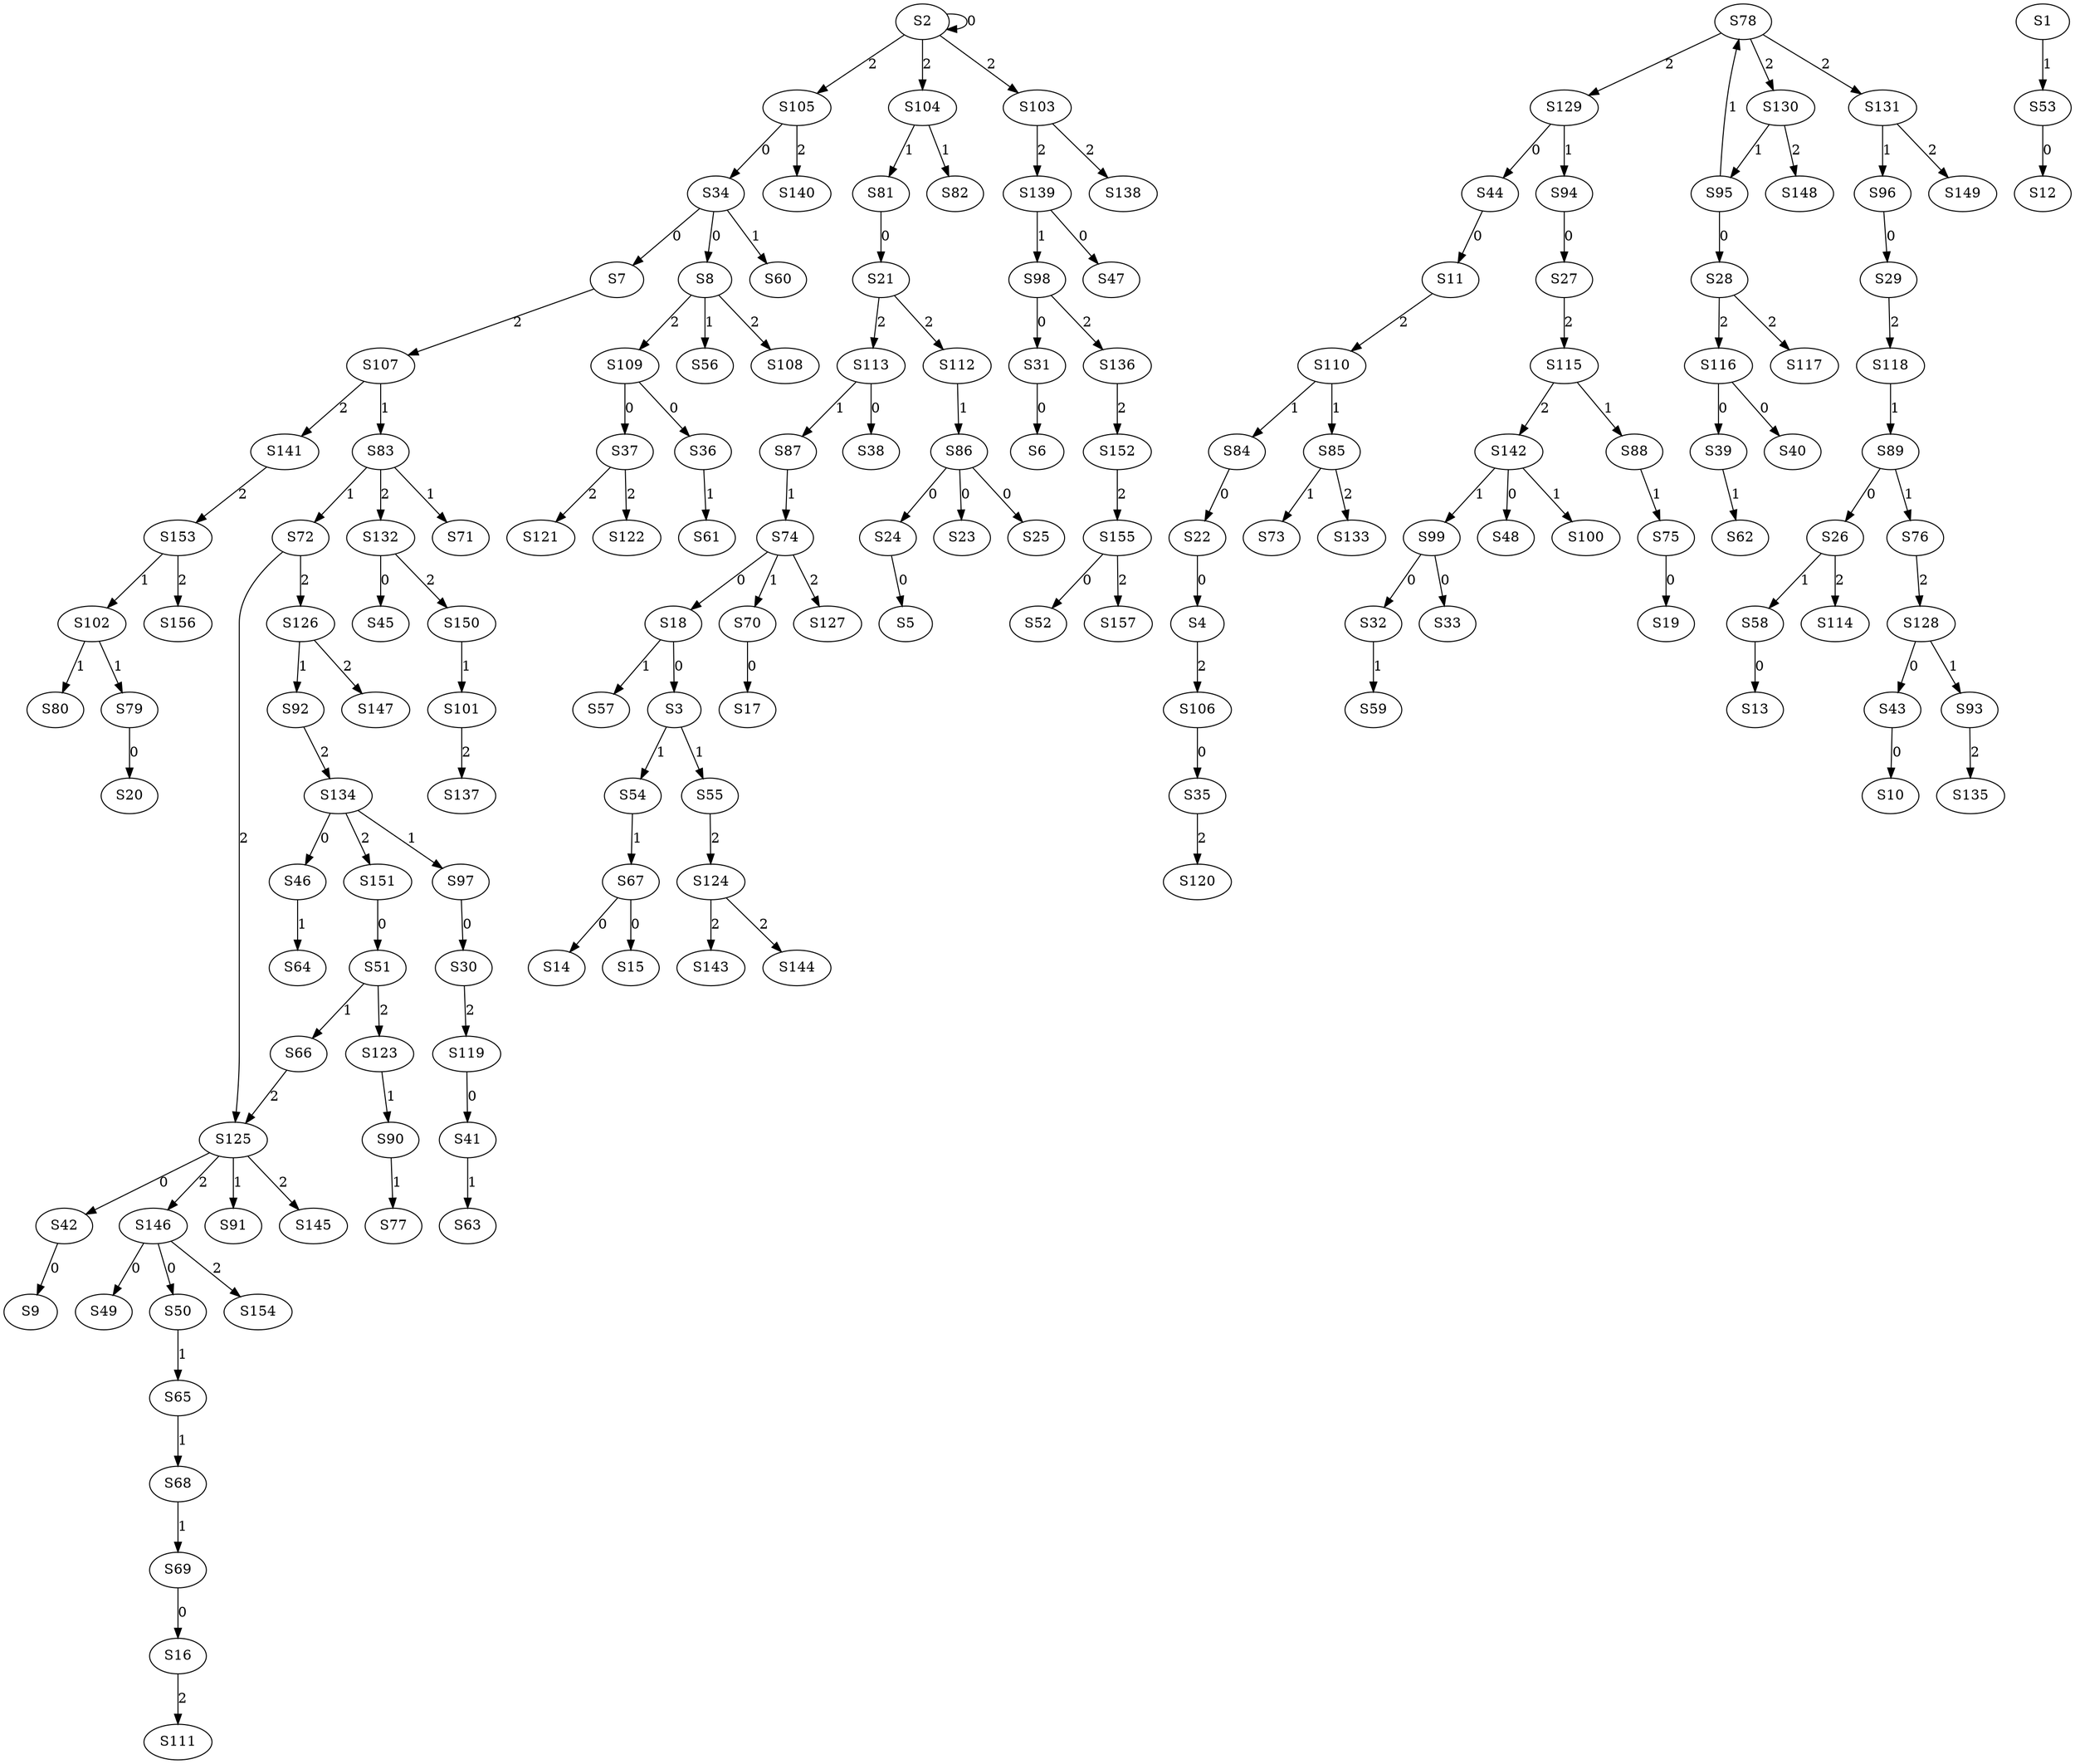 strict digraph {
	S2 -> S2 [ label = 0 ];
	S18 -> S3 [ label = 0 ];
	S22 -> S4 [ label = 0 ];
	S24 -> S5 [ label = 0 ];
	S31 -> S6 [ label = 0 ];
	S34 -> S7 [ label = 0 ];
	S34 -> S8 [ label = 0 ];
	S42 -> S9 [ label = 0 ];
	S43 -> S10 [ label = 0 ];
	S44 -> S11 [ label = 0 ];
	S53 -> S12 [ label = 0 ];
	S58 -> S13 [ label = 0 ];
	S67 -> S14 [ label = 0 ];
	S67 -> S15 [ label = 0 ];
	S69 -> S16 [ label = 0 ];
	S70 -> S17 [ label = 0 ];
	S74 -> S18 [ label = 0 ];
	S75 -> S19 [ label = 0 ];
	S79 -> S20 [ label = 0 ];
	S81 -> S21 [ label = 0 ];
	S84 -> S22 [ label = 0 ];
	S86 -> S23 [ label = 0 ];
	S86 -> S24 [ label = 0 ];
	S86 -> S25 [ label = 0 ];
	S89 -> S26 [ label = 0 ];
	S94 -> S27 [ label = 0 ];
	S95 -> S28 [ label = 0 ];
	S96 -> S29 [ label = 0 ];
	S97 -> S30 [ label = 0 ];
	S98 -> S31 [ label = 0 ];
	S99 -> S32 [ label = 0 ];
	S99 -> S33 [ label = 0 ];
	S105 -> S34 [ label = 0 ];
	S106 -> S35 [ label = 0 ];
	S109 -> S36 [ label = 0 ];
	S109 -> S37 [ label = 0 ];
	S113 -> S38 [ label = 0 ];
	S116 -> S39 [ label = 0 ];
	S116 -> S40 [ label = 0 ];
	S119 -> S41 [ label = 0 ];
	S125 -> S42 [ label = 0 ];
	S128 -> S43 [ label = 0 ];
	S129 -> S44 [ label = 0 ];
	S132 -> S45 [ label = 0 ];
	S134 -> S46 [ label = 0 ];
	S139 -> S47 [ label = 0 ];
	S142 -> S48 [ label = 0 ];
	S146 -> S49 [ label = 0 ];
	S146 -> S50 [ label = 0 ];
	S151 -> S51 [ label = 0 ];
	S155 -> S52 [ label = 0 ];
	S1 -> S53 [ label = 1 ];
	S3 -> S54 [ label = 1 ];
	S3 -> S55 [ label = 1 ];
	S8 -> S56 [ label = 1 ];
	S18 -> S57 [ label = 1 ];
	S26 -> S58 [ label = 1 ];
	S32 -> S59 [ label = 1 ];
	S34 -> S60 [ label = 1 ];
	S36 -> S61 [ label = 1 ];
	S39 -> S62 [ label = 1 ];
	S41 -> S63 [ label = 1 ];
	S46 -> S64 [ label = 1 ];
	S50 -> S65 [ label = 1 ];
	S51 -> S66 [ label = 1 ];
	S54 -> S67 [ label = 1 ];
	S65 -> S68 [ label = 1 ];
	S68 -> S69 [ label = 1 ];
	S74 -> S70 [ label = 1 ];
	S83 -> S71 [ label = 1 ];
	S83 -> S72 [ label = 1 ];
	S85 -> S73 [ label = 1 ];
	S87 -> S74 [ label = 1 ];
	S88 -> S75 [ label = 1 ];
	S89 -> S76 [ label = 1 ];
	S90 -> S77 [ label = 1 ];
	S95 -> S78 [ label = 1 ];
	S102 -> S79 [ label = 1 ];
	S102 -> S80 [ label = 1 ];
	S104 -> S81 [ label = 1 ];
	S104 -> S82 [ label = 1 ];
	S107 -> S83 [ label = 1 ];
	S110 -> S84 [ label = 1 ];
	S110 -> S85 [ label = 1 ];
	S112 -> S86 [ label = 1 ];
	S113 -> S87 [ label = 1 ];
	S115 -> S88 [ label = 1 ];
	S118 -> S89 [ label = 1 ];
	S123 -> S90 [ label = 1 ];
	S125 -> S91 [ label = 1 ];
	S126 -> S92 [ label = 1 ];
	S128 -> S93 [ label = 1 ];
	S129 -> S94 [ label = 1 ];
	S130 -> S95 [ label = 1 ];
	S131 -> S96 [ label = 1 ];
	S134 -> S97 [ label = 1 ];
	S139 -> S98 [ label = 1 ];
	S142 -> S99 [ label = 1 ];
	S142 -> S100 [ label = 1 ];
	S150 -> S101 [ label = 1 ];
	S153 -> S102 [ label = 1 ];
	S2 -> S103 [ label = 2 ];
	S2 -> S104 [ label = 2 ];
	S2 -> S105 [ label = 2 ];
	S4 -> S106 [ label = 2 ];
	S7 -> S107 [ label = 2 ];
	S8 -> S108 [ label = 2 ];
	S8 -> S109 [ label = 2 ];
	S11 -> S110 [ label = 2 ];
	S16 -> S111 [ label = 2 ];
	S21 -> S112 [ label = 2 ];
	S21 -> S113 [ label = 2 ];
	S26 -> S114 [ label = 2 ];
	S27 -> S115 [ label = 2 ];
	S28 -> S116 [ label = 2 ];
	S28 -> S117 [ label = 2 ];
	S29 -> S118 [ label = 2 ];
	S30 -> S119 [ label = 2 ];
	S35 -> S120 [ label = 2 ];
	S37 -> S121 [ label = 2 ];
	S37 -> S122 [ label = 2 ];
	S51 -> S123 [ label = 2 ];
	S55 -> S124 [ label = 2 ];
	S72 -> S125 [ label = 2 ];
	S72 -> S126 [ label = 2 ];
	S74 -> S127 [ label = 2 ];
	S76 -> S128 [ label = 2 ];
	S78 -> S129 [ label = 2 ];
	S78 -> S130 [ label = 2 ];
	S78 -> S131 [ label = 2 ];
	S83 -> S132 [ label = 2 ];
	S85 -> S133 [ label = 2 ];
	S92 -> S134 [ label = 2 ];
	S93 -> S135 [ label = 2 ];
	S98 -> S136 [ label = 2 ];
	S101 -> S137 [ label = 2 ];
	S103 -> S138 [ label = 2 ];
	S103 -> S139 [ label = 2 ];
	S105 -> S140 [ label = 2 ];
	S107 -> S141 [ label = 2 ];
	S115 -> S142 [ label = 2 ];
	S124 -> S143 [ label = 2 ];
	S124 -> S144 [ label = 2 ];
	S125 -> S145 [ label = 2 ];
	S125 -> S146 [ label = 2 ];
	S126 -> S147 [ label = 2 ];
	S130 -> S148 [ label = 2 ];
	S131 -> S149 [ label = 2 ];
	S132 -> S150 [ label = 2 ];
	S134 -> S151 [ label = 2 ];
	S136 -> S152 [ label = 2 ];
	S141 -> S153 [ label = 2 ];
	S146 -> S154 [ label = 2 ];
	S152 -> S155 [ label = 2 ];
	S153 -> S156 [ label = 2 ];
	S155 -> S157 [ label = 2 ];
	S66 -> S125 [ label = 2 ];
}
